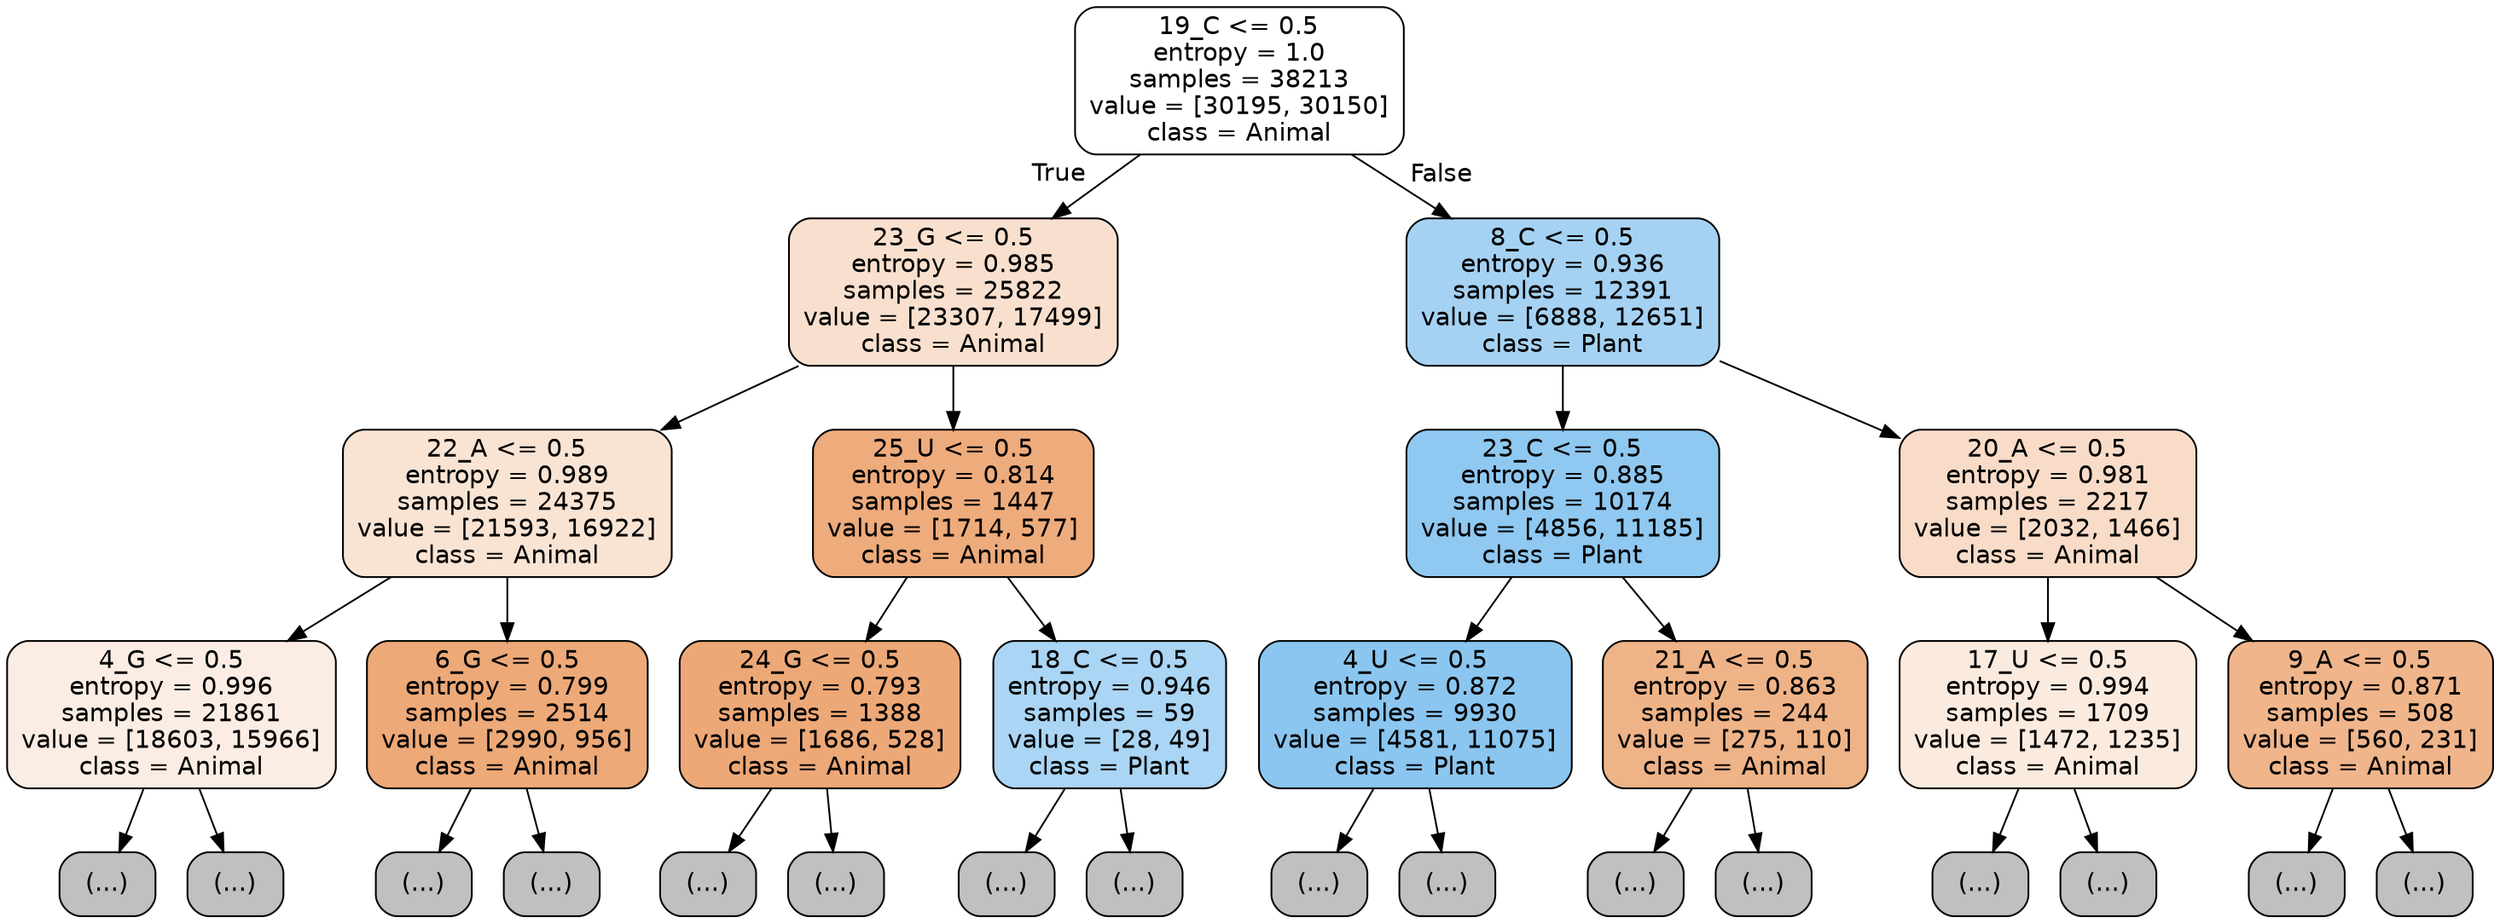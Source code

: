 digraph Tree {
node [shape=box, style="filled, rounded", color="black", fontname="helvetica"] ;
edge [fontname="helvetica"] ;
0 [label="19_C <= 0.5\nentropy = 1.0\nsamples = 38213\nvalue = [30195, 30150]\nclass = Animal", fillcolor="#ffffff"] ;
1 [label="23_G <= 0.5\nentropy = 0.985\nsamples = 25822\nvalue = [23307, 17499]\nclass = Animal", fillcolor="#f9e0ce"] ;
0 -> 1 [labeldistance=2.5, labelangle=45, headlabel="True"] ;
2 [label="22_A <= 0.5\nentropy = 0.989\nsamples = 24375\nvalue = [21593, 16922]\nclass = Animal", fillcolor="#f9e4d4"] ;
1 -> 2 ;
3 [label="4_G <= 0.5\nentropy = 0.996\nsamples = 21861\nvalue = [18603, 15966]\nclass = Animal", fillcolor="#fbede3"] ;
2 -> 3 ;
4 [label="(...)", fillcolor="#C0C0C0"] ;
3 -> 4 ;
7275 [label="(...)", fillcolor="#C0C0C0"] ;
3 -> 7275 ;
10500 [label="6_G <= 0.5\nentropy = 0.799\nsamples = 2514\nvalue = [2990, 956]\nclass = Animal", fillcolor="#eda978"] ;
2 -> 10500 ;
10501 [label="(...)", fillcolor="#C0C0C0"] ;
10500 -> 10501 ;
11394 [label="(...)", fillcolor="#C0C0C0"] ;
10500 -> 11394 ;
11769 [label="25_U <= 0.5\nentropy = 0.814\nsamples = 1447\nvalue = [1714, 577]\nclass = Animal", fillcolor="#eeab7c"] ;
1 -> 11769 ;
11770 [label="24_G <= 0.5\nentropy = 0.793\nsamples = 1388\nvalue = [1686, 528]\nclass = Animal", fillcolor="#eda877"] ;
11769 -> 11770 ;
11771 [label="(...)", fillcolor="#C0C0C0"] ;
11770 -> 11771 ;
12254 [label="(...)", fillcolor="#C0C0C0"] ;
11770 -> 12254 ;
12337 [label="18_C <= 0.5\nentropy = 0.946\nsamples = 59\nvalue = [28, 49]\nclass = Plant", fillcolor="#aad5f4"] ;
11769 -> 12337 ;
12338 [label="(...)", fillcolor="#C0C0C0"] ;
12337 -> 12338 ;
12351 [label="(...)", fillcolor="#C0C0C0"] ;
12337 -> 12351 ;
12358 [label="8_C <= 0.5\nentropy = 0.936\nsamples = 12391\nvalue = [6888, 12651]\nclass = Plant", fillcolor="#a5d2f3"] ;
0 -> 12358 [labeldistance=2.5, labelangle=-45, headlabel="False"] ;
12359 [label="23_C <= 0.5\nentropy = 0.885\nsamples = 10174\nvalue = [4856, 11185]\nclass = Plant", fillcolor="#8fc8f0"] ;
12358 -> 12359 ;
12360 [label="4_U <= 0.5\nentropy = 0.872\nsamples = 9930\nvalue = [4581, 11075]\nclass = Plant", fillcolor="#8bc6f0"] ;
12359 -> 12360 ;
12361 [label="(...)", fillcolor="#C0C0C0"] ;
12360 -> 12361 ;
14802 [label="(...)", fillcolor="#C0C0C0"] ;
12360 -> 14802 ;
15475 [label="21_A <= 0.5\nentropy = 0.863\nsamples = 244\nvalue = [275, 110]\nclass = Animal", fillcolor="#efb388"] ;
12359 -> 15475 ;
15476 [label="(...)", fillcolor="#C0C0C0"] ;
15475 -> 15476 ;
15565 [label="(...)", fillcolor="#C0C0C0"] ;
15475 -> 15565 ;
15602 [label="20_A <= 0.5\nentropy = 0.981\nsamples = 2217\nvalue = [2032, 1466]\nclass = Animal", fillcolor="#f8dcc8"] ;
12358 -> 15602 ;
15603 [label="17_U <= 0.5\nentropy = 0.994\nsamples = 1709\nvalue = [1472, 1235]\nclass = Animal", fillcolor="#fbebdf"] ;
15602 -> 15603 ;
15604 [label="(...)", fillcolor="#C0C0C0"] ;
15603 -> 15604 ;
16085 [label="(...)", fillcolor="#C0C0C0"] ;
15603 -> 16085 ;
16290 [label="9_A <= 0.5\nentropy = 0.871\nsamples = 508\nvalue = [560, 231]\nclass = Animal", fillcolor="#f0b58b"] ;
15602 -> 16290 ;
16291 [label="(...)", fillcolor="#C0C0C0"] ;
16290 -> 16291 ;
16514 [label="(...)", fillcolor="#C0C0C0"] ;
16290 -> 16514 ;
}